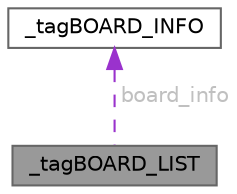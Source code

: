 digraph "_tagBOARD_LIST"
{
 // LATEX_PDF_SIZE
  bgcolor="transparent";
  edge [fontname=Helvetica,fontsize=10,labelfontname=Helvetica,labelfontsize=10];
  node [fontname=Helvetica,fontsize=10,shape=box,height=0.2,width=0.4];
  Node1 [id="Node000001",label="_tagBOARD_LIST",height=0.2,width=0.4,color="gray40", fillcolor="grey60", style="filled", fontcolor="black",tooltip="Board List struct."];
  Node2 -> Node1 [id="edge1_Node000001_Node000002",dir="back",color="darkorchid3",style="dashed",tooltip=" ",label=" board_info",fontcolor="grey" ];
  Node2 [id="Node000002",label="_tagBOARD_INFO",height=0.2,width=0.4,color="gray40", fillcolor="white", style="filled",URL="$struct__tag_b_o_a_r_d___i_n_f_o.html",tooltip="Board Info struct."];
}
